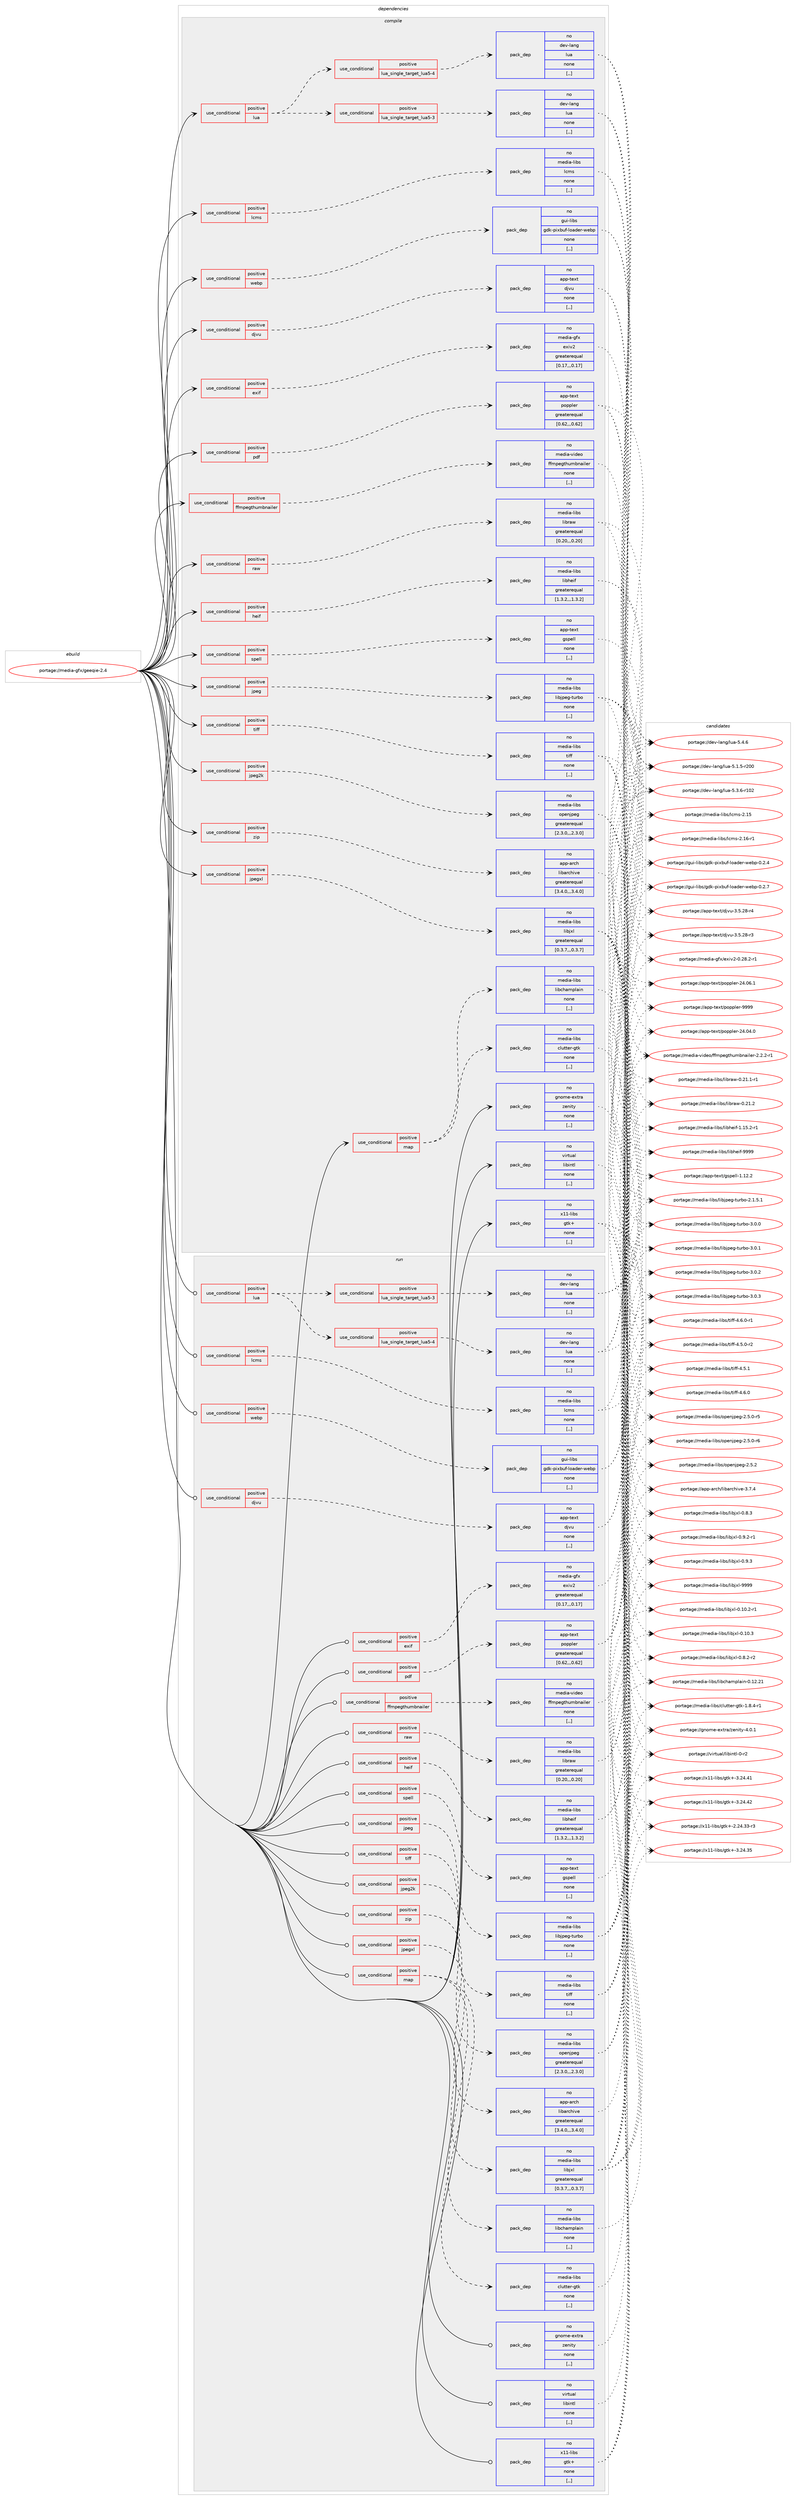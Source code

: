 digraph prolog {

# *************
# Graph options
# *************

newrank=true;
concentrate=true;
compound=true;
graph [rankdir=LR,fontname=Helvetica,fontsize=10,ranksep=1.5];#, ranksep=2.5, nodesep=0.2];
edge  [arrowhead=vee];
node  [fontname=Helvetica,fontsize=10];

# **********
# The ebuild
# **********

subgraph cluster_leftcol {
color=gray;
rank=same;
label=<<i>ebuild</i>>;
id [label="portage://media-gfx/geeqie-2.4", color=red, width=4, href="../media-gfx/geeqie-2.4.svg"];
}

# ****************
# The dependencies
# ****************

subgraph cluster_midcol {
color=gray;
label=<<i>dependencies</i>>;
subgraph cluster_compile {
fillcolor="#eeeeee";
style=filled;
label=<<i>compile</i>>;
subgraph cond70881 {
dependency281699 [label=<<TABLE BORDER="0" CELLBORDER="1" CELLSPACING="0" CELLPADDING="4"><TR><TD ROWSPAN="3" CELLPADDING="10">use_conditional</TD></TR><TR><TD>positive</TD></TR><TR><TD>djvu</TD></TR></TABLE>>, shape=none, color=red];
subgraph pack208537 {
dependency281700 [label=<<TABLE BORDER="0" CELLBORDER="1" CELLSPACING="0" CELLPADDING="4" WIDTH="220"><TR><TD ROWSPAN="6" CELLPADDING="30">pack_dep</TD></TR><TR><TD WIDTH="110">no</TD></TR><TR><TD>app-text</TD></TR><TR><TD>djvu</TD></TR><TR><TD>none</TD></TR><TR><TD>[,,]</TD></TR></TABLE>>, shape=none, color=blue];
}
dependency281699:e -> dependency281700:w [weight=20,style="dashed",arrowhead="vee"];
}
id:e -> dependency281699:w [weight=20,style="solid",arrowhead="vee"];
subgraph cond70882 {
dependency281701 [label=<<TABLE BORDER="0" CELLBORDER="1" CELLSPACING="0" CELLPADDING="4"><TR><TD ROWSPAN="3" CELLPADDING="10">use_conditional</TD></TR><TR><TD>positive</TD></TR><TR><TD>exif</TD></TR></TABLE>>, shape=none, color=red];
subgraph pack208538 {
dependency281702 [label=<<TABLE BORDER="0" CELLBORDER="1" CELLSPACING="0" CELLPADDING="4" WIDTH="220"><TR><TD ROWSPAN="6" CELLPADDING="30">pack_dep</TD></TR><TR><TD WIDTH="110">no</TD></TR><TR><TD>media-gfx</TD></TR><TR><TD>exiv2</TD></TR><TR><TD>greaterequal</TD></TR><TR><TD>[0.17,,,0.17]</TD></TR></TABLE>>, shape=none, color=blue];
}
dependency281701:e -> dependency281702:w [weight=20,style="dashed",arrowhead="vee"];
}
id:e -> dependency281701:w [weight=20,style="solid",arrowhead="vee"];
subgraph cond70883 {
dependency281703 [label=<<TABLE BORDER="0" CELLBORDER="1" CELLSPACING="0" CELLPADDING="4"><TR><TD ROWSPAN="3" CELLPADDING="10">use_conditional</TD></TR><TR><TD>positive</TD></TR><TR><TD>ffmpegthumbnailer</TD></TR></TABLE>>, shape=none, color=red];
subgraph pack208539 {
dependency281704 [label=<<TABLE BORDER="0" CELLBORDER="1" CELLSPACING="0" CELLPADDING="4" WIDTH="220"><TR><TD ROWSPAN="6" CELLPADDING="30">pack_dep</TD></TR><TR><TD WIDTH="110">no</TD></TR><TR><TD>media-video</TD></TR><TR><TD>ffmpegthumbnailer</TD></TR><TR><TD>none</TD></TR><TR><TD>[,,]</TD></TR></TABLE>>, shape=none, color=blue];
}
dependency281703:e -> dependency281704:w [weight=20,style="dashed",arrowhead="vee"];
}
id:e -> dependency281703:w [weight=20,style="solid",arrowhead="vee"];
subgraph cond70884 {
dependency281705 [label=<<TABLE BORDER="0" CELLBORDER="1" CELLSPACING="0" CELLPADDING="4"><TR><TD ROWSPAN="3" CELLPADDING="10">use_conditional</TD></TR><TR><TD>positive</TD></TR><TR><TD>heif</TD></TR></TABLE>>, shape=none, color=red];
subgraph pack208540 {
dependency281706 [label=<<TABLE BORDER="0" CELLBORDER="1" CELLSPACING="0" CELLPADDING="4" WIDTH="220"><TR><TD ROWSPAN="6" CELLPADDING="30">pack_dep</TD></TR><TR><TD WIDTH="110">no</TD></TR><TR><TD>media-libs</TD></TR><TR><TD>libheif</TD></TR><TR><TD>greaterequal</TD></TR><TR><TD>[1.3.2,,,1.3.2]</TD></TR></TABLE>>, shape=none, color=blue];
}
dependency281705:e -> dependency281706:w [weight=20,style="dashed",arrowhead="vee"];
}
id:e -> dependency281705:w [weight=20,style="solid",arrowhead="vee"];
subgraph cond70885 {
dependency281707 [label=<<TABLE BORDER="0" CELLBORDER="1" CELLSPACING="0" CELLPADDING="4"><TR><TD ROWSPAN="3" CELLPADDING="10">use_conditional</TD></TR><TR><TD>positive</TD></TR><TR><TD>jpeg</TD></TR></TABLE>>, shape=none, color=red];
subgraph pack208541 {
dependency281708 [label=<<TABLE BORDER="0" CELLBORDER="1" CELLSPACING="0" CELLPADDING="4" WIDTH="220"><TR><TD ROWSPAN="6" CELLPADDING="30">pack_dep</TD></TR><TR><TD WIDTH="110">no</TD></TR><TR><TD>media-libs</TD></TR><TR><TD>libjpeg-turbo</TD></TR><TR><TD>none</TD></TR><TR><TD>[,,]</TD></TR></TABLE>>, shape=none, color=blue];
}
dependency281707:e -> dependency281708:w [weight=20,style="dashed",arrowhead="vee"];
}
id:e -> dependency281707:w [weight=20,style="solid",arrowhead="vee"];
subgraph cond70886 {
dependency281709 [label=<<TABLE BORDER="0" CELLBORDER="1" CELLSPACING="0" CELLPADDING="4"><TR><TD ROWSPAN="3" CELLPADDING="10">use_conditional</TD></TR><TR><TD>positive</TD></TR><TR><TD>jpeg2k</TD></TR></TABLE>>, shape=none, color=red];
subgraph pack208542 {
dependency281710 [label=<<TABLE BORDER="0" CELLBORDER="1" CELLSPACING="0" CELLPADDING="4" WIDTH="220"><TR><TD ROWSPAN="6" CELLPADDING="30">pack_dep</TD></TR><TR><TD WIDTH="110">no</TD></TR><TR><TD>media-libs</TD></TR><TR><TD>openjpeg</TD></TR><TR><TD>greaterequal</TD></TR><TR><TD>[2.3.0,,,2.3.0]</TD></TR></TABLE>>, shape=none, color=blue];
}
dependency281709:e -> dependency281710:w [weight=20,style="dashed",arrowhead="vee"];
}
id:e -> dependency281709:w [weight=20,style="solid",arrowhead="vee"];
subgraph cond70887 {
dependency281711 [label=<<TABLE BORDER="0" CELLBORDER="1" CELLSPACING="0" CELLPADDING="4"><TR><TD ROWSPAN="3" CELLPADDING="10">use_conditional</TD></TR><TR><TD>positive</TD></TR><TR><TD>jpegxl</TD></TR></TABLE>>, shape=none, color=red];
subgraph pack208543 {
dependency281712 [label=<<TABLE BORDER="0" CELLBORDER="1" CELLSPACING="0" CELLPADDING="4" WIDTH="220"><TR><TD ROWSPAN="6" CELLPADDING="30">pack_dep</TD></TR><TR><TD WIDTH="110">no</TD></TR><TR><TD>media-libs</TD></TR><TR><TD>libjxl</TD></TR><TR><TD>greaterequal</TD></TR><TR><TD>[0.3.7,,,0.3.7]</TD></TR></TABLE>>, shape=none, color=blue];
}
dependency281711:e -> dependency281712:w [weight=20,style="dashed",arrowhead="vee"];
}
id:e -> dependency281711:w [weight=20,style="solid",arrowhead="vee"];
subgraph cond70888 {
dependency281713 [label=<<TABLE BORDER="0" CELLBORDER="1" CELLSPACING="0" CELLPADDING="4"><TR><TD ROWSPAN="3" CELLPADDING="10">use_conditional</TD></TR><TR><TD>positive</TD></TR><TR><TD>lcms</TD></TR></TABLE>>, shape=none, color=red];
subgraph pack208544 {
dependency281714 [label=<<TABLE BORDER="0" CELLBORDER="1" CELLSPACING="0" CELLPADDING="4" WIDTH="220"><TR><TD ROWSPAN="6" CELLPADDING="30">pack_dep</TD></TR><TR><TD WIDTH="110">no</TD></TR><TR><TD>media-libs</TD></TR><TR><TD>lcms</TD></TR><TR><TD>none</TD></TR><TR><TD>[,,]</TD></TR></TABLE>>, shape=none, color=blue];
}
dependency281713:e -> dependency281714:w [weight=20,style="dashed",arrowhead="vee"];
}
id:e -> dependency281713:w [weight=20,style="solid",arrowhead="vee"];
subgraph cond70889 {
dependency281715 [label=<<TABLE BORDER="0" CELLBORDER="1" CELLSPACING="0" CELLPADDING="4"><TR><TD ROWSPAN="3" CELLPADDING="10">use_conditional</TD></TR><TR><TD>positive</TD></TR><TR><TD>lua</TD></TR></TABLE>>, shape=none, color=red];
subgraph cond70890 {
dependency281716 [label=<<TABLE BORDER="0" CELLBORDER="1" CELLSPACING="0" CELLPADDING="4"><TR><TD ROWSPAN="3" CELLPADDING="10">use_conditional</TD></TR><TR><TD>positive</TD></TR><TR><TD>lua_single_target_lua5-3</TD></TR></TABLE>>, shape=none, color=red];
subgraph pack208545 {
dependency281717 [label=<<TABLE BORDER="0" CELLBORDER="1" CELLSPACING="0" CELLPADDING="4" WIDTH="220"><TR><TD ROWSPAN="6" CELLPADDING="30">pack_dep</TD></TR><TR><TD WIDTH="110">no</TD></TR><TR><TD>dev-lang</TD></TR><TR><TD>lua</TD></TR><TR><TD>none</TD></TR><TR><TD>[,,]</TD></TR></TABLE>>, shape=none, color=blue];
}
dependency281716:e -> dependency281717:w [weight=20,style="dashed",arrowhead="vee"];
}
dependency281715:e -> dependency281716:w [weight=20,style="dashed",arrowhead="vee"];
subgraph cond70891 {
dependency281718 [label=<<TABLE BORDER="0" CELLBORDER="1" CELLSPACING="0" CELLPADDING="4"><TR><TD ROWSPAN="3" CELLPADDING="10">use_conditional</TD></TR><TR><TD>positive</TD></TR><TR><TD>lua_single_target_lua5-4</TD></TR></TABLE>>, shape=none, color=red];
subgraph pack208546 {
dependency281719 [label=<<TABLE BORDER="0" CELLBORDER="1" CELLSPACING="0" CELLPADDING="4" WIDTH="220"><TR><TD ROWSPAN="6" CELLPADDING="30">pack_dep</TD></TR><TR><TD WIDTH="110">no</TD></TR><TR><TD>dev-lang</TD></TR><TR><TD>lua</TD></TR><TR><TD>none</TD></TR><TR><TD>[,,]</TD></TR></TABLE>>, shape=none, color=blue];
}
dependency281718:e -> dependency281719:w [weight=20,style="dashed",arrowhead="vee"];
}
dependency281715:e -> dependency281718:w [weight=20,style="dashed",arrowhead="vee"];
}
id:e -> dependency281715:w [weight=20,style="solid",arrowhead="vee"];
subgraph cond70892 {
dependency281720 [label=<<TABLE BORDER="0" CELLBORDER="1" CELLSPACING="0" CELLPADDING="4"><TR><TD ROWSPAN="3" CELLPADDING="10">use_conditional</TD></TR><TR><TD>positive</TD></TR><TR><TD>map</TD></TR></TABLE>>, shape=none, color=red];
subgraph pack208547 {
dependency281721 [label=<<TABLE BORDER="0" CELLBORDER="1" CELLSPACING="0" CELLPADDING="4" WIDTH="220"><TR><TD ROWSPAN="6" CELLPADDING="30">pack_dep</TD></TR><TR><TD WIDTH="110">no</TD></TR><TR><TD>media-libs</TD></TR><TR><TD>clutter-gtk</TD></TR><TR><TD>none</TD></TR><TR><TD>[,,]</TD></TR></TABLE>>, shape=none, color=blue];
}
dependency281720:e -> dependency281721:w [weight=20,style="dashed",arrowhead="vee"];
subgraph pack208548 {
dependency281722 [label=<<TABLE BORDER="0" CELLBORDER="1" CELLSPACING="0" CELLPADDING="4" WIDTH="220"><TR><TD ROWSPAN="6" CELLPADDING="30">pack_dep</TD></TR><TR><TD WIDTH="110">no</TD></TR><TR><TD>media-libs</TD></TR><TR><TD>libchamplain</TD></TR><TR><TD>none</TD></TR><TR><TD>[,,]</TD></TR></TABLE>>, shape=none, color=blue];
}
dependency281720:e -> dependency281722:w [weight=20,style="dashed",arrowhead="vee"];
}
id:e -> dependency281720:w [weight=20,style="solid",arrowhead="vee"];
subgraph cond70893 {
dependency281723 [label=<<TABLE BORDER="0" CELLBORDER="1" CELLSPACING="0" CELLPADDING="4"><TR><TD ROWSPAN="3" CELLPADDING="10">use_conditional</TD></TR><TR><TD>positive</TD></TR><TR><TD>pdf</TD></TR></TABLE>>, shape=none, color=red];
subgraph pack208549 {
dependency281724 [label=<<TABLE BORDER="0" CELLBORDER="1" CELLSPACING="0" CELLPADDING="4" WIDTH="220"><TR><TD ROWSPAN="6" CELLPADDING="30">pack_dep</TD></TR><TR><TD WIDTH="110">no</TD></TR><TR><TD>app-text</TD></TR><TR><TD>poppler</TD></TR><TR><TD>greaterequal</TD></TR><TR><TD>[0.62,,,0.62]</TD></TR></TABLE>>, shape=none, color=blue];
}
dependency281723:e -> dependency281724:w [weight=20,style="dashed",arrowhead="vee"];
}
id:e -> dependency281723:w [weight=20,style="solid",arrowhead="vee"];
subgraph cond70894 {
dependency281725 [label=<<TABLE BORDER="0" CELLBORDER="1" CELLSPACING="0" CELLPADDING="4"><TR><TD ROWSPAN="3" CELLPADDING="10">use_conditional</TD></TR><TR><TD>positive</TD></TR><TR><TD>raw</TD></TR></TABLE>>, shape=none, color=red];
subgraph pack208550 {
dependency281726 [label=<<TABLE BORDER="0" CELLBORDER="1" CELLSPACING="0" CELLPADDING="4" WIDTH="220"><TR><TD ROWSPAN="6" CELLPADDING="30">pack_dep</TD></TR><TR><TD WIDTH="110">no</TD></TR><TR><TD>media-libs</TD></TR><TR><TD>libraw</TD></TR><TR><TD>greaterequal</TD></TR><TR><TD>[0.20,,,0.20]</TD></TR></TABLE>>, shape=none, color=blue];
}
dependency281725:e -> dependency281726:w [weight=20,style="dashed",arrowhead="vee"];
}
id:e -> dependency281725:w [weight=20,style="solid",arrowhead="vee"];
subgraph cond70895 {
dependency281727 [label=<<TABLE BORDER="0" CELLBORDER="1" CELLSPACING="0" CELLPADDING="4"><TR><TD ROWSPAN="3" CELLPADDING="10">use_conditional</TD></TR><TR><TD>positive</TD></TR><TR><TD>spell</TD></TR></TABLE>>, shape=none, color=red];
subgraph pack208551 {
dependency281728 [label=<<TABLE BORDER="0" CELLBORDER="1" CELLSPACING="0" CELLPADDING="4" WIDTH="220"><TR><TD ROWSPAN="6" CELLPADDING="30">pack_dep</TD></TR><TR><TD WIDTH="110">no</TD></TR><TR><TD>app-text</TD></TR><TR><TD>gspell</TD></TR><TR><TD>none</TD></TR><TR><TD>[,,]</TD></TR></TABLE>>, shape=none, color=blue];
}
dependency281727:e -> dependency281728:w [weight=20,style="dashed",arrowhead="vee"];
}
id:e -> dependency281727:w [weight=20,style="solid",arrowhead="vee"];
subgraph cond70896 {
dependency281729 [label=<<TABLE BORDER="0" CELLBORDER="1" CELLSPACING="0" CELLPADDING="4"><TR><TD ROWSPAN="3" CELLPADDING="10">use_conditional</TD></TR><TR><TD>positive</TD></TR><TR><TD>tiff</TD></TR></TABLE>>, shape=none, color=red];
subgraph pack208552 {
dependency281730 [label=<<TABLE BORDER="0" CELLBORDER="1" CELLSPACING="0" CELLPADDING="4" WIDTH="220"><TR><TD ROWSPAN="6" CELLPADDING="30">pack_dep</TD></TR><TR><TD WIDTH="110">no</TD></TR><TR><TD>media-libs</TD></TR><TR><TD>tiff</TD></TR><TR><TD>none</TD></TR><TR><TD>[,,]</TD></TR></TABLE>>, shape=none, color=blue];
}
dependency281729:e -> dependency281730:w [weight=20,style="dashed",arrowhead="vee"];
}
id:e -> dependency281729:w [weight=20,style="solid",arrowhead="vee"];
subgraph cond70897 {
dependency281731 [label=<<TABLE BORDER="0" CELLBORDER="1" CELLSPACING="0" CELLPADDING="4"><TR><TD ROWSPAN="3" CELLPADDING="10">use_conditional</TD></TR><TR><TD>positive</TD></TR><TR><TD>webp</TD></TR></TABLE>>, shape=none, color=red];
subgraph pack208553 {
dependency281732 [label=<<TABLE BORDER="0" CELLBORDER="1" CELLSPACING="0" CELLPADDING="4" WIDTH="220"><TR><TD ROWSPAN="6" CELLPADDING="30">pack_dep</TD></TR><TR><TD WIDTH="110">no</TD></TR><TR><TD>gui-libs</TD></TR><TR><TD>gdk-pixbuf-loader-webp</TD></TR><TR><TD>none</TD></TR><TR><TD>[,,]</TD></TR></TABLE>>, shape=none, color=blue];
}
dependency281731:e -> dependency281732:w [weight=20,style="dashed",arrowhead="vee"];
}
id:e -> dependency281731:w [weight=20,style="solid",arrowhead="vee"];
subgraph cond70898 {
dependency281733 [label=<<TABLE BORDER="0" CELLBORDER="1" CELLSPACING="0" CELLPADDING="4"><TR><TD ROWSPAN="3" CELLPADDING="10">use_conditional</TD></TR><TR><TD>positive</TD></TR><TR><TD>zip</TD></TR></TABLE>>, shape=none, color=red];
subgraph pack208554 {
dependency281734 [label=<<TABLE BORDER="0" CELLBORDER="1" CELLSPACING="0" CELLPADDING="4" WIDTH="220"><TR><TD ROWSPAN="6" CELLPADDING="30">pack_dep</TD></TR><TR><TD WIDTH="110">no</TD></TR><TR><TD>app-arch</TD></TR><TR><TD>libarchive</TD></TR><TR><TD>greaterequal</TD></TR><TR><TD>[3.4.0,,,3.4.0]</TD></TR></TABLE>>, shape=none, color=blue];
}
dependency281733:e -> dependency281734:w [weight=20,style="dashed",arrowhead="vee"];
}
id:e -> dependency281733:w [weight=20,style="solid",arrowhead="vee"];
subgraph pack208555 {
dependency281735 [label=<<TABLE BORDER="0" CELLBORDER="1" CELLSPACING="0" CELLPADDING="4" WIDTH="220"><TR><TD ROWSPAN="6" CELLPADDING="30">pack_dep</TD></TR><TR><TD WIDTH="110">no</TD></TR><TR><TD>gnome-extra</TD></TR><TR><TD>zenity</TD></TR><TR><TD>none</TD></TR><TR><TD>[,,]</TD></TR></TABLE>>, shape=none, color=blue];
}
id:e -> dependency281735:w [weight=20,style="solid",arrowhead="vee"];
subgraph pack208556 {
dependency281736 [label=<<TABLE BORDER="0" CELLBORDER="1" CELLSPACING="0" CELLPADDING="4" WIDTH="220"><TR><TD ROWSPAN="6" CELLPADDING="30">pack_dep</TD></TR><TR><TD WIDTH="110">no</TD></TR><TR><TD>virtual</TD></TR><TR><TD>libintl</TD></TR><TR><TD>none</TD></TR><TR><TD>[,,]</TD></TR></TABLE>>, shape=none, color=blue];
}
id:e -> dependency281736:w [weight=20,style="solid",arrowhead="vee"];
subgraph pack208557 {
dependency281737 [label=<<TABLE BORDER="0" CELLBORDER="1" CELLSPACING="0" CELLPADDING="4" WIDTH="220"><TR><TD ROWSPAN="6" CELLPADDING="30">pack_dep</TD></TR><TR><TD WIDTH="110">no</TD></TR><TR><TD>x11-libs</TD></TR><TR><TD>gtk+</TD></TR><TR><TD>none</TD></TR><TR><TD>[,,]</TD></TR></TABLE>>, shape=none, color=blue];
}
id:e -> dependency281737:w [weight=20,style="solid",arrowhead="vee"];
}
subgraph cluster_compileandrun {
fillcolor="#eeeeee";
style=filled;
label=<<i>compile and run</i>>;
}
subgraph cluster_run {
fillcolor="#eeeeee";
style=filled;
label=<<i>run</i>>;
subgraph cond70899 {
dependency281738 [label=<<TABLE BORDER="0" CELLBORDER="1" CELLSPACING="0" CELLPADDING="4"><TR><TD ROWSPAN="3" CELLPADDING="10">use_conditional</TD></TR><TR><TD>positive</TD></TR><TR><TD>djvu</TD></TR></TABLE>>, shape=none, color=red];
subgraph pack208558 {
dependency281739 [label=<<TABLE BORDER="0" CELLBORDER="1" CELLSPACING="0" CELLPADDING="4" WIDTH="220"><TR><TD ROWSPAN="6" CELLPADDING="30">pack_dep</TD></TR><TR><TD WIDTH="110">no</TD></TR><TR><TD>app-text</TD></TR><TR><TD>djvu</TD></TR><TR><TD>none</TD></TR><TR><TD>[,,]</TD></TR></TABLE>>, shape=none, color=blue];
}
dependency281738:e -> dependency281739:w [weight=20,style="dashed",arrowhead="vee"];
}
id:e -> dependency281738:w [weight=20,style="solid",arrowhead="odot"];
subgraph cond70900 {
dependency281740 [label=<<TABLE BORDER="0" CELLBORDER="1" CELLSPACING="0" CELLPADDING="4"><TR><TD ROWSPAN="3" CELLPADDING="10">use_conditional</TD></TR><TR><TD>positive</TD></TR><TR><TD>exif</TD></TR></TABLE>>, shape=none, color=red];
subgraph pack208559 {
dependency281741 [label=<<TABLE BORDER="0" CELLBORDER="1" CELLSPACING="0" CELLPADDING="4" WIDTH="220"><TR><TD ROWSPAN="6" CELLPADDING="30">pack_dep</TD></TR><TR><TD WIDTH="110">no</TD></TR><TR><TD>media-gfx</TD></TR><TR><TD>exiv2</TD></TR><TR><TD>greaterequal</TD></TR><TR><TD>[0.17,,,0.17]</TD></TR></TABLE>>, shape=none, color=blue];
}
dependency281740:e -> dependency281741:w [weight=20,style="dashed",arrowhead="vee"];
}
id:e -> dependency281740:w [weight=20,style="solid",arrowhead="odot"];
subgraph cond70901 {
dependency281742 [label=<<TABLE BORDER="0" CELLBORDER="1" CELLSPACING="0" CELLPADDING="4"><TR><TD ROWSPAN="3" CELLPADDING="10">use_conditional</TD></TR><TR><TD>positive</TD></TR><TR><TD>ffmpegthumbnailer</TD></TR></TABLE>>, shape=none, color=red];
subgraph pack208560 {
dependency281743 [label=<<TABLE BORDER="0" CELLBORDER="1" CELLSPACING="0" CELLPADDING="4" WIDTH="220"><TR><TD ROWSPAN="6" CELLPADDING="30">pack_dep</TD></TR><TR><TD WIDTH="110">no</TD></TR><TR><TD>media-video</TD></TR><TR><TD>ffmpegthumbnailer</TD></TR><TR><TD>none</TD></TR><TR><TD>[,,]</TD></TR></TABLE>>, shape=none, color=blue];
}
dependency281742:e -> dependency281743:w [weight=20,style="dashed",arrowhead="vee"];
}
id:e -> dependency281742:w [weight=20,style="solid",arrowhead="odot"];
subgraph cond70902 {
dependency281744 [label=<<TABLE BORDER="0" CELLBORDER="1" CELLSPACING="0" CELLPADDING="4"><TR><TD ROWSPAN="3" CELLPADDING="10">use_conditional</TD></TR><TR><TD>positive</TD></TR><TR><TD>heif</TD></TR></TABLE>>, shape=none, color=red];
subgraph pack208561 {
dependency281745 [label=<<TABLE BORDER="0" CELLBORDER="1" CELLSPACING="0" CELLPADDING="4" WIDTH="220"><TR><TD ROWSPAN="6" CELLPADDING="30">pack_dep</TD></TR><TR><TD WIDTH="110">no</TD></TR><TR><TD>media-libs</TD></TR><TR><TD>libheif</TD></TR><TR><TD>greaterequal</TD></TR><TR><TD>[1.3.2,,,1.3.2]</TD></TR></TABLE>>, shape=none, color=blue];
}
dependency281744:e -> dependency281745:w [weight=20,style="dashed",arrowhead="vee"];
}
id:e -> dependency281744:w [weight=20,style="solid",arrowhead="odot"];
subgraph cond70903 {
dependency281746 [label=<<TABLE BORDER="0" CELLBORDER="1" CELLSPACING="0" CELLPADDING="4"><TR><TD ROWSPAN="3" CELLPADDING="10">use_conditional</TD></TR><TR><TD>positive</TD></TR><TR><TD>jpeg</TD></TR></TABLE>>, shape=none, color=red];
subgraph pack208562 {
dependency281747 [label=<<TABLE BORDER="0" CELLBORDER="1" CELLSPACING="0" CELLPADDING="4" WIDTH="220"><TR><TD ROWSPAN="6" CELLPADDING="30">pack_dep</TD></TR><TR><TD WIDTH="110">no</TD></TR><TR><TD>media-libs</TD></TR><TR><TD>libjpeg-turbo</TD></TR><TR><TD>none</TD></TR><TR><TD>[,,]</TD></TR></TABLE>>, shape=none, color=blue];
}
dependency281746:e -> dependency281747:w [weight=20,style="dashed",arrowhead="vee"];
}
id:e -> dependency281746:w [weight=20,style="solid",arrowhead="odot"];
subgraph cond70904 {
dependency281748 [label=<<TABLE BORDER="0" CELLBORDER="1" CELLSPACING="0" CELLPADDING="4"><TR><TD ROWSPAN="3" CELLPADDING="10">use_conditional</TD></TR><TR><TD>positive</TD></TR><TR><TD>jpeg2k</TD></TR></TABLE>>, shape=none, color=red];
subgraph pack208563 {
dependency281749 [label=<<TABLE BORDER="0" CELLBORDER="1" CELLSPACING="0" CELLPADDING="4" WIDTH="220"><TR><TD ROWSPAN="6" CELLPADDING="30">pack_dep</TD></TR><TR><TD WIDTH="110">no</TD></TR><TR><TD>media-libs</TD></TR><TR><TD>openjpeg</TD></TR><TR><TD>greaterequal</TD></TR><TR><TD>[2.3.0,,,2.3.0]</TD></TR></TABLE>>, shape=none, color=blue];
}
dependency281748:e -> dependency281749:w [weight=20,style="dashed",arrowhead="vee"];
}
id:e -> dependency281748:w [weight=20,style="solid",arrowhead="odot"];
subgraph cond70905 {
dependency281750 [label=<<TABLE BORDER="0" CELLBORDER="1" CELLSPACING="0" CELLPADDING="4"><TR><TD ROWSPAN="3" CELLPADDING="10">use_conditional</TD></TR><TR><TD>positive</TD></TR><TR><TD>jpegxl</TD></TR></TABLE>>, shape=none, color=red];
subgraph pack208564 {
dependency281751 [label=<<TABLE BORDER="0" CELLBORDER="1" CELLSPACING="0" CELLPADDING="4" WIDTH="220"><TR><TD ROWSPAN="6" CELLPADDING="30">pack_dep</TD></TR><TR><TD WIDTH="110">no</TD></TR><TR><TD>media-libs</TD></TR><TR><TD>libjxl</TD></TR><TR><TD>greaterequal</TD></TR><TR><TD>[0.3.7,,,0.3.7]</TD></TR></TABLE>>, shape=none, color=blue];
}
dependency281750:e -> dependency281751:w [weight=20,style="dashed",arrowhead="vee"];
}
id:e -> dependency281750:w [weight=20,style="solid",arrowhead="odot"];
subgraph cond70906 {
dependency281752 [label=<<TABLE BORDER="0" CELLBORDER="1" CELLSPACING="0" CELLPADDING="4"><TR><TD ROWSPAN="3" CELLPADDING="10">use_conditional</TD></TR><TR><TD>positive</TD></TR><TR><TD>lcms</TD></TR></TABLE>>, shape=none, color=red];
subgraph pack208565 {
dependency281753 [label=<<TABLE BORDER="0" CELLBORDER="1" CELLSPACING="0" CELLPADDING="4" WIDTH="220"><TR><TD ROWSPAN="6" CELLPADDING="30">pack_dep</TD></TR><TR><TD WIDTH="110">no</TD></TR><TR><TD>media-libs</TD></TR><TR><TD>lcms</TD></TR><TR><TD>none</TD></TR><TR><TD>[,,]</TD></TR></TABLE>>, shape=none, color=blue];
}
dependency281752:e -> dependency281753:w [weight=20,style="dashed",arrowhead="vee"];
}
id:e -> dependency281752:w [weight=20,style="solid",arrowhead="odot"];
subgraph cond70907 {
dependency281754 [label=<<TABLE BORDER="0" CELLBORDER="1" CELLSPACING="0" CELLPADDING="4"><TR><TD ROWSPAN="3" CELLPADDING="10">use_conditional</TD></TR><TR><TD>positive</TD></TR><TR><TD>lua</TD></TR></TABLE>>, shape=none, color=red];
subgraph cond70908 {
dependency281755 [label=<<TABLE BORDER="0" CELLBORDER="1" CELLSPACING="0" CELLPADDING="4"><TR><TD ROWSPAN="3" CELLPADDING="10">use_conditional</TD></TR><TR><TD>positive</TD></TR><TR><TD>lua_single_target_lua5-3</TD></TR></TABLE>>, shape=none, color=red];
subgraph pack208566 {
dependency281756 [label=<<TABLE BORDER="0" CELLBORDER="1" CELLSPACING="0" CELLPADDING="4" WIDTH="220"><TR><TD ROWSPAN="6" CELLPADDING="30">pack_dep</TD></TR><TR><TD WIDTH="110">no</TD></TR><TR><TD>dev-lang</TD></TR><TR><TD>lua</TD></TR><TR><TD>none</TD></TR><TR><TD>[,,]</TD></TR></TABLE>>, shape=none, color=blue];
}
dependency281755:e -> dependency281756:w [weight=20,style="dashed",arrowhead="vee"];
}
dependency281754:e -> dependency281755:w [weight=20,style="dashed",arrowhead="vee"];
subgraph cond70909 {
dependency281757 [label=<<TABLE BORDER="0" CELLBORDER="1" CELLSPACING="0" CELLPADDING="4"><TR><TD ROWSPAN="3" CELLPADDING="10">use_conditional</TD></TR><TR><TD>positive</TD></TR><TR><TD>lua_single_target_lua5-4</TD></TR></TABLE>>, shape=none, color=red];
subgraph pack208567 {
dependency281758 [label=<<TABLE BORDER="0" CELLBORDER="1" CELLSPACING="0" CELLPADDING="4" WIDTH="220"><TR><TD ROWSPAN="6" CELLPADDING="30">pack_dep</TD></TR><TR><TD WIDTH="110">no</TD></TR><TR><TD>dev-lang</TD></TR><TR><TD>lua</TD></TR><TR><TD>none</TD></TR><TR><TD>[,,]</TD></TR></TABLE>>, shape=none, color=blue];
}
dependency281757:e -> dependency281758:w [weight=20,style="dashed",arrowhead="vee"];
}
dependency281754:e -> dependency281757:w [weight=20,style="dashed",arrowhead="vee"];
}
id:e -> dependency281754:w [weight=20,style="solid",arrowhead="odot"];
subgraph cond70910 {
dependency281759 [label=<<TABLE BORDER="0" CELLBORDER="1" CELLSPACING="0" CELLPADDING="4"><TR><TD ROWSPAN="3" CELLPADDING="10">use_conditional</TD></TR><TR><TD>positive</TD></TR><TR><TD>map</TD></TR></TABLE>>, shape=none, color=red];
subgraph pack208568 {
dependency281760 [label=<<TABLE BORDER="0" CELLBORDER="1" CELLSPACING="0" CELLPADDING="4" WIDTH="220"><TR><TD ROWSPAN="6" CELLPADDING="30">pack_dep</TD></TR><TR><TD WIDTH="110">no</TD></TR><TR><TD>media-libs</TD></TR><TR><TD>clutter-gtk</TD></TR><TR><TD>none</TD></TR><TR><TD>[,,]</TD></TR></TABLE>>, shape=none, color=blue];
}
dependency281759:e -> dependency281760:w [weight=20,style="dashed",arrowhead="vee"];
subgraph pack208569 {
dependency281761 [label=<<TABLE BORDER="0" CELLBORDER="1" CELLSPACING="0" CELLPADDING="4" WIDTH="220"><TR><TD ROWSPAN="6" CELLPADDING="30">pack_dep</TD></TR><TR><TD WIDTH="110">no</TD></TR><TR><TD>media-libs</TD></TR><TR><TD>libchamplain</TD></TR><TR><TD>none</TD></TR><TR><TD>[,,]</TD></TR></TABLE>>, shape=none, color=blue];
}
dependency281759:e -> dependency281761:w [weight=20,style="dashed",arrowhead="vee"];
}
id:e -> dependency281759:w [weight=20,style="solid",arrowhead="odot"];
subgraph cond70911 {
dependency281762 [label=<<TABLE BORDER="0" CELLBORDER="1" CELLSPACING="0" CELLPADDING="4"><TR><TD ROWSPAN="3" CELLPADDING="10">use_conditional</TD></TR><TR><TD>positive</TD></TR><TR><TD>pdf</TD></TR></TABLE>>, shape=none, color=red];
subgraph pack208570 {
dependency281763 [label=<<TABLE BORDER="0" CELLBORDER="1" CELLSPACING="0" CELLPADDING="4" WIDTH="220"><TR><TD ROWSPAN="6" CELLPADDING="30">pack_dep</TD></TR><TR><TD WIDTH="110">no</TD></TR><TR><TD>app-text</TD></TR><TR><TD>poppler</TD></TR><TR><TD>greaterequal</TD></TR><TR><TD>[0.62,,,0.62]</TD></TR></TABLE>>, shape=none, color=blue];
}
dependency281762:e -> dependency281763:w [weight=20,style="dashed",arrowhead="vee"];
}
id:e -> dependency281762:w [weight=20,style="solid",arrowhead="odot"];
subgraph cond70912 {
dependency281764 [label=<<TABLE BORDER="0" CELLBORDER="1" CELLSPACING="0" CELLPADDING="4"><TR><TD ROWSPAN="3" CELLPADDING="10">use_conditional</TD></TR><TR><TD>positive</TD></TR><TR><TD>raw</TD></TR></TABLE>>, shape=none, color=red];
subgraph pack208571 {
dependency281765 [label=<<TABLE BORDER="0" CELLBORDER="1" CELLSPACING="0" CELLPADDING="4" WIDTH="220"><TR><TD ROWSPAN="6" CELLPADDING="30">pack_dep</TD></TR><TR><TD WIDTH="110">no</TD></TR><TR><TD>media-libs</TD></TR><TR><TD>libraw</TD></TR><TR><TD>greaterequal</TD></TR><TR><TD>[0.20,,,0.20]</TD></TR></TABLE>>, shape=none, color=blue];
}
dependency281764:e -> dependency281765:w [weight=20,style="dashed",arrowhead="vee"];
}
id:e -> dependency281764:w [weight=20,style="solid",arrowhead="odot"];
subgraph cond70913 {
dependency281766 [label=<<TABLE BORDER="0" CELLBORDER="1" CELLSPACING="0" CELLPADDING="4"><TR><TD ROWSPAN="3" CELLPADDING="10">use_conditional</TD></TR><TR><TD>positive</TD></TR><TR><TD>spell</TD></TR></TABLE>>, shape=none, color=red];
subgraph pack208572 {
dependency281767 [label=<<TABLE BORDER="0" CELLBORDER="1" CELLSPACING="0" CELLPADDING="4" WIDTH="220"><TR><TD ROWSPAN="6" CELLPADDING="30">pack_dep</TD></TR><TR><TD WIDTH="110">no</TD></TR><TR><TD>app-text</TD></TR><TR><TD>gspell</TD></TR><TR><TD>none</TD></TR><TR><TD>[,,]</TD></TR></TABLE>>, shape=none, color=blue];
}
dependency281766:e -> dependency281767:w [weight=20,style="dashed",arrowhead="vee"];
}
id:e -> dependency281766:w [weight=20,style="solid",arrowhead="odot"];
subgraph cond70914 {
dependency281768 [label=<<TABLE BORDER="0" CELLBORDER="1" CELLSPACING="0" CELLPADDING="4"><TR><TD ROWSPAN="3" CELLPADDING="10">use_conditional</TD></TR><TR><TD>positive</TD></TR><TR><TD>tiff</TD></TR></TABLE>>, shape=none, color=red];
subgraph pack208573 {
dependency281769 [label=<<TABLE BORDER="0" CELLBORDER="1" CELLSPACING="0" CELLPADDING="4" WIDTH="220"><TR><TD ROWSPAN="6" CELLPADDING="30">pack_dep</TD></TR><TR><TD WIDTH="110">no</TD></TR><TR><TD>media-libs</TD></TR><TR><TD>tiff</TD></TR><TR><TD>none</TD></TR><TR><TD>[,,]</TD></TR></TABLE>>, shape=none, color=blue];
}
dependency281768:e -> dependency281769:w [weight=20,style="dashed",arrowhead="vee"];
}
id:e -> dependency281768:w [weight=20,style="solid",arrowhead="odot"];
subgraph cond70915 {
dependency281770 [label=<<TABLE BORDER="0" CELLBORDER="1" CELLSPACING="0" CELLPADDING="4"><TR><TD ROWSPAN="3" CELLPADDING="10">use_conditional</TD></TR><TR><TD>positive</TD></TR><TR><TD>webp</TD></TR></TABLE>>, shape=none, color=red];
subgraph pack208574 {
dependency281771 [label=<<TABLE BORDER="0" CELLBORDER="1" CELLSPACING="0" CELLPADDING="4" WIDTH="220"><TR><TD ROWSPAN="6" CELLPADDING="30">pack_dep</TD></TR><TR><TD WIDTH="110">no</TD></TR><TR><TD>gui-libs</TD></TR><TR><TD>gdk-pixbuf-loader-webp</TD></TR><TR><TD>none</TD></TR><TR><TD>[,,]</TD></TR></TABLE>>, shape=none, color=blue];
}
dependency281770:e -> dependency281771:w [weight=20,style="dashed",arrowhead="vee"];
}
id:e -> dependency281770:w [weight=20,style="solid",arrowhead="odot"];
subgraph cond70916 {
dependency281772 [label=<<TABLE BORDER="0" CELLBORDER="1" CELLSPACING="0" CELLPADDING="4"><TR><TD ROWSPAN="3" CELLPADDING="10">use_conditional</TD></TR><TR><TD>positive</TD></TR><TR><TD>zip</TD></TR></TABLE>>, shape=none, color=red];
subgraph pack208575 {
dependency281773 [label=<<TABLE BORDER="0" CELLBORDER="1" CELLSPACING="0" CELLPADDING="4" WIDTH="220"><TR><TD ROWSPAN="6" CELLPADDING="30">pack_dep</TD></TR><TR><TD WIDTH="110">no</TD></TR><TR><TD>app-arch</TD></TR><TR><TD>libarchive</TD></TR><TR><TD>greaterequal</TD></TR><TR><TD>[3.4.0,,,3.4.0]</TD></TR></TABLE>>, shape=none, color=blue];
}
dependency281772:e -> dependency281773:w [weight=20,style="dashed",arrowhead="vee"];
}
id:e -> dependency281772:w [weight=20,style="solid",arrowhead="odot"];
subgraph pack208576 {
dependency281774 [label=<<TABLE BORDER="0" CELLBORDER="1" CELLSPACING="0" CELLPADDING="4" WIDTH="220"><TR><TD ROWSPAN="6" CELLPADDING="30">pack_dep</TD></TR><TR><TD WIDTH="110">no</TD></TR><TR><TD>gnome-extra</TD></TR><TR><TD>zenity</TD></TR><TR><TD>none</TD></TR><TR><TD>[,,]</TD></TR></TABLE>>, shape=none, color=blue];
}
id:e -> dependency281774:w [weight=20,style="solid",arrowhead="odot"];
subgraph pack208577 {
dependency281775 [label=<<TABLE BORDER="0" CELLBORDER="1" CELLSPACING="0" CELLPADDING="4" WIDTH="220"><TR><TD ROWSPAN="6" CELLPADDING="30">pack_dep</TD></TR><TR><TD WIDTH="110">no</TD></TR><TR><TD>virtual</TD></TR><TR><TD>libintl</TD></TR><TR><TD>none</TD></TR><TR><TD>[,,]</TD></TR></TABLE>>, shape=none, color=blue];
}
id:e -> dependency281775:w [weight=20,style="solid",arrowhead="odot"];
subgraph pack208578 {
dependency281776 [label=<<TABLE BORDER="0" CELLBORDER="1" CELLSPACING="0" CELLPADDING="4" WIDTH="220"><TR><TD ROWSPAN="6" CELLPADDING="30">pack_dep</TD></TR><TR><TD WIDTH="110">no</TD></TR><TR><TD>x11-libs</TD></TR><TR><TD>gtk+</TD></TR><TR><TD>none</TD></TR><TR><TD>[,,]</TD></TR></TABLE>>, shape=none, color=blue];
}
id:e -> dependency281776:w [weight=20,style="solid",arrowhead="odot"];
}
}

# **************
# The candidates
# **************

subgraph cluster_choices {
rank=same;
color=gray;
label=<<i>candidates</i>>;

subgraph choice208537 {
color=black;
nodesep=1;
choice971121124511610112011647100106118117455146534650564511451 [label="portage://app-text/djvu-3.5.28-r3", color=red, width=4,href="../app-text/djvu-3.5.28-r3.svg"];
choice971121124511610112011647100106118117455146534650564511452 [label="portage://app-text/djvu-3.5.28-r4", color=red, width=4,href="../app-text/djvu-3.5.28-r4.svg"];
dependency281700:e -> choice971121124511610112011647100106118117455146534650564511451:w [style=dotted,weight="100"];
dependency281700:e -> choice971121124511610112011647100106118117455146534650564511452:w [style=dotted,weight="100"];
}
subgraph choice208538 {
color=black;
nodesep=1;
choice10910110010597451031021204710112010511850454846505646504511449 [label="portage://media-gfx/exiv2-0.28.2-r1", color=red, width=4,href="../media-gfx/exiv2-0.28.2-r1.svg"];
dependency281702:e -> choice10910110010597451031021204710112010511850454846505646504511449:w [style=dotted,weight="100"];
}
subgraph choice208539 {
color=black;
nodesep=1;
choice10910110010597451181051001011114710210210911210110311610411710998110971051081011144550465046504511449 [label="portage://media-video/ffmpegthumbnailer-2.2.2-r1", color=red, width=4,href="../media-video/ffmpegthumbnailer-2.2.2-r1.svg"];
dependency281704:e -> choice10910110010597451181051001011114710210210911210110311610411710998110971051081011144550465046504511449:w [style=dotted,weight="100"];
}
subgraph choice208540 {
color=black;
nodesep=1;
choice1091011001059745108105981154710810598104101105102454946495346504511449 [label="portage://media-libs/libheif-1.15.2-r1", color=red, width=4,href="../media-libs/libheif-1.15.2-r1.svg"];
choice10910110010597451081059811547108105981041011051024557575757 [label="portage://media-libs/libheif-9999", color=red, width=4,href="../media-libs/libheif-9999.svg"];
dependency281706:e -> choice1091011001059745108105981154710810598104101105102454946495346504511449:w [style=dotted,weight="100"];
dependency281706:e -> choice10910110010597451081059811547108105981041011051024557575757:w [style=dotted,weight="100"];
}
subgraph choice208541 {
color=black;
nodesep=1;
choice109101100105974510810598115471081059810611210110345116117114981114550464946534649 [label="portage://media-libs/libjpeg-turbo-2.1.5.1", color=red, width=4,href="../media-libs/libjpeg-turbo-2.1.5.1.svg"];
choice10910110010597451081059811547108105981061121011034511611711498111455146484648 [label="portage://media-libs/libjpeg-turbo-3.0.0", color=red, width=4,href="../media-libs/libjpeg-turbo-3.0.0.svg"];
choice10910110010597451081059811547108105981061121011034511611711498111455146484649 [label="portage://media-libs/libjpeg-turbo-3.0.1", color=red, width=4,href="../media-libs/libjpeg-turbo-3.0.1.svg"];
choice10910110010597451081059811547108105981061121011034511611711498111455146484650 [label="portage://media-libs/libjpeg-turbo-3.0.2", color=red, width=4,href="../media-libs/libjpeg-turbo-3.0.2.svg"];
choice10910110010597451081059811547108105981061121011034511611711498111455146484651 [label="portage://media-libs/libjpeg-turbo-3.0.3", color=red, width=4,href="../media-libs/libjpeg-turbo-3.0.3.svg"];
dependency281708:e -> choice109101100105974510810598115471081059810611210110345116117114981114550464946534649:w [style=dotted,weight="100"];
dependency281708:e -> choice10910110010597451081059811547108105981061121011034511611711498111455146484648:w [style=dotted,weight="100"];
dependency281708:e -> choice10910110010597451081059811547108105981061121011034511611711498111455146484649:w [style=dotted,weight="100"];
dependency281708:e -> choice10910110010597451081059811547108105981061121011034511611711498111455146484650:w [style=dotted,weight="100"];
dependency281708:e -> choice10910110010597451081059811547108105981061121011034511611711498111455146484651:w [style=dotted,weight="100"];
}
subgraph choice208542 {
color=black;
nodesep=1;
choice109101100105974510810598115471111121011101061121011034550465346484511453 [label="portage://media-libs/openjpeg-2.5.0-r5", color=red, width=4,href="../media-libs/openjpeg-2.5.0-r5.svg"];
choice109101100105974510810598115471111121011101061121011034550465346484511454 [label="portage://media-libs/openjpeg-2.5.0-r6", color=red, width=4,href="../media-libs/openjpeg-2.5.0-r6.svg"];
choice10910110010597451081059811547111112101110106112101103455046534650 [label="portage://media-libs/openjpeg-2.5.2", color=red, width=4,href="../media-libs/openjpeg-2.5.2.svg"];
dependency281710:e -> choice109101100105974510810598115471111121011101061121011034550465346484511453:w [style=dotted,weight="100"];
dependency281710:e -> choice109101100105974510810598115471111121011101061121011034550465346484511454:w [style=dotted,weight="100"];
dependency281710:e -> choice10910110010597451081059811547111112101110106112101103455046534650:w [style=dotted,weight="100"];
}
subgraph choice208543 {
color=black;
nodesep=1;
choice1091011001059745108105981154710810598106120108454846494846504511449 [label="portage://media-libs/libjxl-0.10.2-r1", color=red, width=4,href="../media-libs/libjxl-0.10.2-r1.svg"];
choice109101100105974510810598115471081059810612010845484649484651 [label="portage://media-libs/libjxl-0.10.3", color=red, width=4,href="../media-libs/libjxl-0.10.3.svg"];
choice10910110010597451081059811547108105981061201084548465646504511450 [label="portage://media-libs/libjxl-0.8.2-r2", color=red, width=4,href="../media-libs/libjxl-0.8.2-r2.svg"];
choice1091011001059745108105981154710810598106120108454846564651 [label="portage://media-libs/libjxl-0.8.3", color=red, width=4,href="../media-libs/libjxl-0.8.3.svg"];
choice10910110010597451081059811547108105981061201084548465746504511449 [label="portage://media-libs/libjxl-0.9.2-r1", color=red, width=4,href="../media-libs/libjxl-0.9.2-r1.svg"];
choice1091011001059745108105981154710810598106120108454846574651 [label="portage://media-libs/libjxl-0.9.3", color=red, width=4,href="../media-libs/libjxl-0.9.3.svg"];
choice10910110010597451081059811547108105981061201084557575757 [label="portage://media-libs/libjxl-9999", color=red, width=4,href="../media-libs/libjxl-9999.svg"];
dependency281712:e -> choice1091011001059745108105981154710810598106120108454846494846504511449:w [style=dotted,weight="100"];
dependency281712:e -> choice109101100105974510810598115471081059810612010845484649484651:w [style=dotted,weight="100"];
dependency281712:e -> choice10910110010597451081059811547108105981061201084548465646504511450:w [style=dotted,weight="100"];
dependency281712:e -> choice1091011001059745108105981154710810598106120108454846564651:w [style=dotted,weight="100"];
dependency281712:e -> choice10910110010597451081059811547108105981061201084548465746504511449:w [style=dotted,weight="100"];
dependency281712:e -> choice1091011001059745108105981154710810598106120108454846574651:w [style=dotted,weight="100"];
dependency281712:e -> choice10910110010597451081059811547108105981061201084557575757:w [style=dotted,weight="100"];
}
subgraph choice208544 {
color=black;
nodesep=1;
choice10910110010597451081059811547108991091154550464953 [label="portage://media-libs/lcms-2.15", color=red, width=4,href="../media-libs/lcms-2.15.svg"];
choice109101100105974510810598115471089910911545504649544511449 [label="portage://media-libs/lcms-2.16-r1", color=red, width=4,href="../media-libs/lcms-2.16-r1.svg"];
dependency281714:e -> choice10910110010597451081059811547108991091154550464953:w [style=dotted,weight="100"];
dependency281714:e -> choice109101100105974510810598115471089910911545504649544511449:w [style=dotted,weight="100"];
}
subgraph choice208545 {
color=black;
nodesep=1;
choice1001011184510897110103471081179745534649465345114504848 [label="portage://dev-lang/lua-5.1.5-r200", color=red, width=4,href="../dev-lang/lua-5.1.5-r200.svg"];
choice1001011184510897110103471081179745534651465445114494850 [label="portage://dev-lang/lua-5.3.6-r102", color=red, width=4,href="../dev-lang/lua-5.3.6-r102.svg"];
choice10010111845108971101034710811797455346524654 [label="portage://dev-lang/lua-5.4.6", color=red, width=4,href="../dev-lang/lua-5.4.6.svg"];
dependency281717:e -> choice1001011184510897110103471081179745534649465345114504848:w [style=dotted,weight="100"];
dependency281717:e -> choice1001011184510897110103471081179745534651465445114494850:w [style=dotted,weight="100"];
dependency281717:e -> choice10010111845108971101034710811797455346524654:w [style=dotted,weight="100"];
}
subgraph choice208546 {
color=black;
nodesep=1;
choice1001011184510897110103471081179745534649465345114504848 [label="portage://dev-lang/lua-5.1.5-r200", color=red, width=4,href="../dev-lang/lua-5.1.5-r200.svg"];
choice1001011184510897110103471081179745534651465445114494850 [label="portage://dev-lang/lua-5.3.6-r102", color=red, width=4,href="../dev-lang/lua-5.3.6-r102.svg"];
choice10010111845108971101034710811797455346524654 [label="portage://dev-lang/lua-5.4.6", color=red, width=4,href="../dev-lang/lua-5.4.6.svg"];
dependency281719:e -> choice1001011184510897110103471081179745534649465345114504848:w [style=dotted,weight="100"];
dependency281719:e -> choice1001011184510897110103471081179745534651465445114494850:w [style=dotted,weight="100"];
dependency281719:e -> choice10010111845108971101034710811797455346524654:w [style=dotted,weight="100"];
}
subgraph choice208547 {
color=black;
nodesep=1;
choice1091011001059745108105981154799108117116116101114451031161074549465646524511449 [label="portage://media-libs/clutter-gtk-1.8.4-r1", color=red, width=4,href="../media-libs/clutter-gtk-1.8.4-r1.svg"];
dependency281721:e -> choice1091011001059745108105981154799108117116116101114451031161074549465646524511449:w [style=dotted,weight="100"];
}
subgraph choice208548 {
color=black;
nodesep=1;
choice10910110010597451081059811547108105989910497109112108971051104548464950465049 [label="portage://media-libs/libchamplain-0.12.21", color=red, width=4,href="../media-libs/libchamplain-0.12.21.svg"];
dependency281722:e -> choice10910110010597451081059811547108105989910497109112108971051104548464950465049:w [style=dotted,weight="100"];
}
subgraph choice208549 {
color=black;
nodesep=1;
choice9711211245116101120116471121111121121081011144550524648524648 [label="portage://app-text/poppler-24.04.0", color=red, width=4,href="../app-text/poppler-24.04.0.svg"];
choice9711211245116101120116471121111121121081011144550524648544649 [label="portage://app-text/poppler-24.06.1", color=red, width=4,href="../app-text/poppler-24.06.1.svg"];
choice9711211245116101120116471121111121121081011144557575757 [label="portage://app-text/poppler-9999", color=red, width=4,href="../app-text/poppler-9999.svg"];
dependency281724:e -> choice9711211245116101120116471121111121121081011144550524648524648:w [style=dotted,weight="100"];
dependency281724:e -> choice9711211245116101120116471121111121121081011144550524648544649:w [style=dotted,weight="100"];
dependency281724:e -> choice9711211245116101120116471121111121121081011144557575757:w [style=dotted,weight="100"];
}
subgraph choice208550 {
color=black;
nodesep=1;
choice109101100105974510810598115471081059811497119454846504946494511449 [label="portage://media-libs/libraw-0.21.1-r1", color=red, width=4,href="../media-libs/libraw-0.21.1-r1.svg"];
choice10910110010597451081059811547108105981149711945484650494650 [label="portage://media-libs/libraw-0.21.2", color=red, width=4,href="../media-libs/libraw-0.21.2.svg"];
dependency281726:e -> choice109101100105974510810598115471081059811497119454846504946494511449:w [style=dotted,weight="100"];
dependency281726:e -> choice10910110010597451081059811547108105981149711945484650494650:w [style=dotted,weight="100"];
}
subgraph choice208551 {
color=black;
nodesep=1;
choice97112112451161011201164710311511210110810845494649504650 [label="portage://app-text/gspell-1.12.2", color=red, width=4,href="../app-text/gspell-1.12.2.svg"];
dependency281728:e -> choice97112112451161011201164710311511210110810845494649504650:w [style=dotted,weight="100"];
}
subgraph choice208552 {
color=black;
nodesep=1;
choice109101100105974510810598115471161051021024552465346484511450 [label="portage://media-libs/tiff-4.5.0-r2", color=red, width=4,href="../media-libs/tiff-4.5.0-r2.svg"];
choice10910110010597451081059811547116105102102455246534649 [label="portage://media-libs/tiff-4.5.1", color=red, width=4,href="../media-libs/tiff-4.5.1.svg"];
choice10910110010597451081059811547116105102102455246544648 [label="portage://media-libs/tiff-4.6.0", color=red, width=4,href="../media-libs/tiff-4.6.0.svg"];
choice109101100105974510810598115471161051021024552465446484511449 [label="portage://media-libs/tiff-4.6.0-r1", color=red, width=4,href="../media-libs/tiff-4.6.0-r1.svg"];
dependency281730:e -> choice109101100105974510810598115471161051021024552465346484511450:w [style=dotted,weight="100"];
dependency281730:e -> choice10910110010597451081059811547116105102102455246534649:w [style=dotted,weight="100"];
dependency281730:e -> choice10910110010597451081059811547116105102102455246544648:w [style=dotted,weight="100"];
dependency281730:e -> choice109101100105974510810598115471161051021024552465446484511449:w [style=dotted,weight="100"];
}
subgraph choice208553 {
color=black;
nodesep=1;
choice103117105451081059811547103100107451121051209811710245108111971001011144511910198112454846504652 [label="portage://gui-libs/gdk-pixbuf-loader-webp-0.2.4", color=red, width=4,href="../gui-libs/gdk-pixbuf-loader-webp-0.2.4.svg"];
choice103117105451081059811547103100107451121051209811710245108111971001011144511910198112454846504655 [label="portage://gui-libs/gdk-pixbuf-loader-webp-0.2.7", color=red, width=4,href="../gui-libs/gdk-pixbuf-loader-webp-0.2.7.svg"];
dependency281732:e -> choice103117105451081059811547103100107451121051209811710245108111971001011144511910198112454846504652:w [style=dotted,weight="100"];
dependency281732:e -> choice103117105451081059811547103100107451121051209811710245108111971001011144511910198112454846504655:w [style=dotted,weight="100"];
}
subgraph choice208554 {
color=black;
nodesep=1;
choice9711211245971149910447108105989711499104105118101455146554652 [label="portage://app-arch/libarchive-3.7.4", color=red, width=4,href="../app-arch/libarchive-3.7.4.svg"];
dependency281734:e -> choice9711211245971149910447108105989711499104105118101455146554652:w [style=dotted,weight="100"];
}
subgraph choice208555 {
color=black;
nodesep=1;
choice103110111109101451011201161149747122101110105116121455246484649 [label="portage://gnome-extra/zenity-4.0.1", color=red, width=4,href="../gnome-extra/zenity-4.0.1.svg"];
dependency281735:e -> choice103110111109101451011201161149747122101110105116121455246484649:w [style=dotted,weight="100"];
}
subgraph choice208556 {
color=black;
nodesep=1;
choice11810511411611797108471081059810511011610845484511450 [label="portage://virtual/libintl-0-r2", color=red, width=4,href="../virtual/libintl-0-r2.svg"];
dependency281736:e -> choice11810511411611797108471081059810511011610845484511450:w [style=dotted,weight="100"];
}
subgraph choice208557 {
color=black;
nodesep=1;
choice12049494510810598115471031161074345504650524651514511451 [label="portage://x11-libs/gtk+-2.24.33-r3", color=red, width=4,href="../x11-libs/gtk+-2.24.33-r3.svg"];
choice1204949451081059811547103116107434551465052465153 [label="portage://x11-libs/gtk+-3.24.35", color=red, width=4,href="../x11-libs/gtk+-3.24.35.svg"];
choice1204949451081059811547103116107434551465052465249 [label="portage://x11-libs/gtk+-3.24.41", color=red, width=4,href="../x11-libs/gtk+-3.24.41.svg"];
choice1204949451081059811547103116107434551465052465250 [label="portage://x11-libs/gtk+-3.24.42", color=red, width=4,href="../x11-libs/gtk+-3.24.42.svg"];
dependency281737:e -> choice12049494510810598115471031161074345504650524651514511451:w [style=dotted,weight="100"];
dependency281737:e -> choice1204949451081059811547103116107434551465052465153:w [style=dotted,weight="100"];
dependency281737:e -> choice1204949451081059811547103116107434551465052465249:w [style=dotted,weight="100"];
dependency281737:e -> choice1204949451081059811547103116107434551465052465250:w [style=dotted,weight="100"];
}
subgraph choice208558 {
color=black;
nodesep=1;
choice971121124511610112011647100106118117455146534650564511451 [label="portage://app-text/djvu-3.5.28-r3", color=red, width=4,href="../app-text/djvu-3.5.28-r3.svg"];
choice971121124511610112011647100106118117455146534650564511452 [label="portage://app-text/djvu-3.5.28-r4", color=red, width=4,href="../app-text/djvu-3.5.28-r4.svg"];
dependency281739:e -> choice971121124511610112011647100106118117455146534650564511451:w [style=dotted,weight="100"];
dependency281739:e -> choice971121124511610112011647100106118117455146534650564511452:w [style=dotted,weight="100"];
}
subgraph choice208559 {
color=black;
nodesep=1;
choice10910110010597451031021204710112010511850454846505646504511449 [label="portage://media-gfx/exiv2-0.28.2-r1", color=red, width=4,href="../media-gfx/exiv2-0.28.2-r1.svg"];
dependency281741:e -> choice10910110010597451031021204710112010511850454846505646504511449:w [style=dotted,weight="100"];
}
subgraph choice208560 {
color=black;
nodesep=1;
choice10910110010597451181051001011114710210210911210110311610411710998110971051081011144550465046504511449 [label="portage://media-video/ffmpegthumbnailer-2.2.2-r1", color=red, width=4,href="../media-video/ffmpegthumbnailer-2.2.2-r1.svg"];
dependency281743:e -> choice10910110010597451181051001011114710210210911210110311610411710998110971051081011144550465046504511449:w [style=dotted,weight="100"];
}
subgraph choice208561 {
color=black;
nodesep=1;
choice1091011001059745108105981154710810598104101105102454946495346504511449 [label="portage://media-libs/libheif-1.15.2-r1", color=red, width=4,href="../media-libs/libheif-1.15.2-r1.svg"];
choice10910110010597451081059811547108105981041011051024557575757 [label="portage://media-libs/libheif-9999", color=red, width=4,href="../media-libs/libheif-9999.svg"];
dependency281745:e -> choice1091011001059745108105981154710810598104101105102454946495346504511449:w [style=dotted,weight="100"];
dependency281745:e -> choice10910110010597451081059811547108105981041011051024557575757:w [style=dotted,weight="100"];
}
subgraph choice208562 {
color=black;
nodesep=1;
choice109101100105974510810598115471081059810611210110345116117114981114550464946534649 [label="portage://media-libs/libjpeg-turbo-2.1.5.1", color=red, width=4,href="../media-libs/libjpeg-turbo-2.1.5.1.svg"];
choice10910110010597451081059811547108105981061121011034511611711498111455146484648 [label="portage://media-libs/libjpeg-turbo-3.0.0", color=red, width=4,href="../media-libs/libjpeg-turbo-3.0.0.svg"];
choice10910110010597451081059811547108105981061121011034511611711498111455146484649 [label="portage://media-libs/libjpeg-turbo-3.0.1", color=red, width=4,href="../media-libs/libjpeg-turbo-3.0.1.svg"];
choice10910110010597451081059811547108105981061121011034511611711498111455146484650 [label="portage://media-libs/libjpeg-turbo-3.0.2", color=red, width=4,href="../media-libs/libjpeg-turbo-3.0.2.svg"];
choice10910110010597451081059811547108105981061121011034511611711498111455146484651 [label="portage://media-libs/libjpeg-turbo-3.0.3", color=red, width=4,href="../media-libs/libjpeg-turbo-3.0.3.svg"];
dependency281747:e -> choice109101100105974510810598115471081059810611210110345116117114981114550464946534649:w [style=dotted,weight="100"];
dependency281747:e -> choice10910110010597451081059811547108105981061121011034511611711498111455146484648:w [style=dotted,weight="100"];
dependency281747:e -> choice10910110010597451081059811547108105981061121011034511611711498111455146484649:w [style=dotted,weight="100"];
dependency281747:e -> choice10910110010597451081059811547108105981061121011034511611711498111455146484650:w [style=dotted,weight="100"];
dependency281747:e -> choice10910110010597451081059811547108105981061121011034511611711498111455146484651:w [style=dotted,weight="100"];
}
subgraph choice208563 {
color=black;
nodesep=1;
choice109101100105974510810598115471111121011101061121011034550465346484511453 [label="portage://media-libs/openjpeg-2.5.0-r5", color=red, width=4,href="../media-libs/openjpeg-2.5.0-r5.svg"];
choice109101100105974510810598115471111121011101061121011034550465346484511454 [label="portage://media-libs/openjpeg-2.5.0-r6", color=red, width=4,href="../media-libs/openjpeg-2.5.0-r6.svg"];
choice10910110010597451081059811547111112101110106112101103455046534650 [label="portage://media-libs/openjpeg-2.5.2", color=red, width=4,href="../media-libs/openjpeg-2.5.2.svg"];
dependency281749:e -> choice109101100105974510810598115471111121011101061121011034550465346484511453:w [style=dotted,weight="100"];
dependency281749:e -> choice109101100105974510810598115471111121011101061121011034550465346484511454:w [style=dotted,weight="100"];
dependency281749:e -> choice10910110010597451081059811547111112101110106112101103455046534650:w [style=dotted,weight="100"];
}
subgraph choice208564 {
color=black;
nodesep=1;
choice1091011001059745108105981154710810598106120108454846494846504511449 [label="portage://media-libs/libjxl-0.10.2-r1", color=red, width=4,href="../media-libs/libjxl-0.10.2-r1.svg"];
choice109101100105974510810598115471081059810612010845484649484651 [label="portage://media-libs/libjxl-0.10.3", color=red, width=4,href="../media-libs/libjxl-0.10.3.svg"];
choice10910110010597451081059811547108105981061201084548465646504511450 [label="portage://media-libs/libjxl-0.8.2-r2", color=red, width=4,href="../media-libs/libjxl-0.8.2-r2.svg"];
choice1091011001059745108105981154710810598106120108454846564651 [label="portage://media-libs/libjxl-0.8.3", color=red, width=4,href="../media-libs/libjxl-0.8.3.svg"];
choice10910110010597451081059811547108105981061201084548465746504511449 [label="portage://media-libs/libjxl-0.9.2-r1", color=red, width=4,href="../media-libs/libjxl-0.9.2-r1.svg"];
choice1091011001059745108105981154710810598106120108454846574651 [label="portage://media-libs/libjxl-0.9.3", color=red, width=4,href="../media-libs/libjxl-0.9.3.svg"];
choice10910110010597451081059811547108105981061201084557575757 [label="portage://media-libs/libjxl-9999", color=red, width=4,href="../media-libs/libjxl-9999.svg"];
dependency281751:e -> choice1091011001059745108105981154710810598106120108454846494846504511449:w [style=dotted,weight="100"];
dependency281751:e -> choice109101100105974510810598115471081059810612010845484649484651:w [style=dotted,weight="100"];
dependency281751:e -> choice10910110010597451081059811547108105981061201084548465646504511450:w [style=dotted,weight="100"];
dependency281751:e -> choice1091011001059745108105981154710810598106120108454846564651:w [style=dotted,weight="100"];
dependency281751:e -> choice10910110010597451081059811547108105981061201084548465746504511449:w [style=dotted,weight="100"];
dependency281751:e -> choice1091011001059745108105981154710810598106120108454846574651:w [style=dotted,weight="100"];
dependency281751:e -> choice10910110010597451081059811547108105981061201084557575757:w [style=dotted,weight="100"];
}
subgraph choice208565 {
color=black;
nodesep=1;
choice10910110010597451081059811547108991091154550464953 [label="portage://media-libs/lcms-2.15", color=red, width=4,href="../media-libs/lcms-2.15.svg"];
choice109101100105974510810598115471089910911545504649544511449 [label="portage://media-libs/lcms-2.16-r1", color=red, width=4,href="../media-libs/lcms-2.16-r1.svg"];
dependency281753:e -> choice10910110010597451081059811547108991091154550464953:w [style=dotted,weight="100"];
dependency281753:e -> choice109101100105974510810598115471089910911545504649544511449:w [style=dotted,weight="100"];
}
subgraph choice208566 {
color=black;
nodesep=1;
choice1001011184510897110103471081179745534649465345114504848 [label="portage://dev-lang/lua-5.1.5-r200", color=red, width=4,href="../dev-lang/lua-5.1.5-r200.svg"];
choice1001011184510897110103471081179745534651465445114494850 [label="portage://dev-lang/lua-5.3.6-r102", color=red, width=4,href="../dev-lang/lua-5.3.6-r102.svg"];
choice10010111845108971101034710811797455346524654 [label="portage://dev-lang/lua-5.4.6", color=red, width=4,href="../dev-lang/lua-5.4.6.svg"];
dependency281756:e -> choice1001011184510897110103471081179745534649465345114504848:w [style=dotted,weight="100"];
dependency281756:e -> choice1001011184510897110103471081179745534651465445114494850:w [style=dotted,weight="100"];
dependency281756:e -> choice10010111845108971101034710811797455346524654:w [style=dotted,weight="100"];
}
subgraph choice208567 {
color=black;
nodesep=1;
choice1001011184510897110103471081179745534649465345114504848 [label="portage://dev-lang/lua-5.1.5-r200", color=red, width=4,href="../dev-lang/lua-5.1.5-r200.svg"];
choice1001011184510897110103471081179745534651465445114494850 [label="portage://dev-lang/lua-5.3.6-r102", color=red, width=4,href="../dev-lang/lua-5.3.6-r102.svg"];
choice10010111845108971101034710811797455346524654 [label="portage://dev-lang/lua-5.4.6", color=red, width=4,href="../dev-lang/lua-5.4.6.svg"];
dependency281758:e -> choice1001011184510897110103471081179745534649465345114504848:w [style=dotted,weight="100"];
dependency281758:e -> choice1001011184510897110103471081179745534651465445114494850:w [style=dotted,weight="100"];
dependency281758:e -> choice10010111845108971101034710811797455346524654:w [style=dotted,weight="100"];
}
subgraph choice208568 {
color=black;
nodesep=1;
choice1091011001059745108105981154799108117116116101114451031161074549465646524511449 [label="portage://media-libs/clutter-gtk-1.8.4-r1", color=red, width=4,href="../media-libs/clutter-gtk-1.8.4-r1.svg"];
dependency281760:e -> choice1091011001059745108105981154799108117116116101114451031161074549465646524511449:w [style=dotted,weight="100"];
}
subgraph choice208569 {
color=black;
nodesep=1;
choice10910110010597451081059811547108105989910497109112108971051104548464950465049 [label="portage://media-libs/libchamplain-0.12.21", color=red, width=4,href="../media-libs/libchamplain-0.12.21.svg"];
dependency281761:e -> choice10910110010597451081059811547108105989910497109112108971051104548464950465049:w [style=dotted,weight="100"];
}
subgraph choice208570 {
color=black;
nodesep=1;
choice9711211245116101120116471121111121121081011144550524648524648 [label="portage://app-text/poppler-24.04.0", color=red, width=4,href="../app-text/poppler-24.04.0.svg"];
choice9711211245116101120116471121111121121081011144550524648544649 [label="portage://app-text/poppler-24.06.1", color=red, width=4,href="../app-text/poppler-24.06.1.svg"];
choice9711211245116101120116471121111121121081011144557575757 [label="portage://app-text/poppler-9999", color=red, width=4,href="../app-text/poppler-9999.svg"];
dependency281763:e -> choice9711211245116101120116471121111121121081011144550524648524648:w [style=dotted,weight="100"];
dependency281763:e -> choice9711211245116101120116471121111121121081011144550524648544649:w [style=dotted,weight="100"];
dependency281763:e -> choice9711211245116101120116471121111121121081011144557575757:w [style=dotted,weight="100"];
}
subgraph choice208571 {
color=black;
nodesep=1;
choice109101100105974510810598115471081059811497119454846504946494511449 [label="portage://media-libs/libraw-0.21.1-r1", color=red, width=4,href="../media-libs/libraw-0.21.1-r1.svg"];
choice10910110010597451081059811547108105981149711945484650494650 [label="portage://media-libs/libraw-0.21.2", color=red, width=4,href="../media-libs/libraw-0.21.2.svg"];
dependency281765:e -> choice109101100105974510810598115471081059811497119454846504946494511449:w [style=dotted,weight="100"];
dependency281765:e -> choice10910110010597451081059811547108105981149711945484650494650:w [style=dotted,weight="100"];
}
subgraph choice208572 {
color=black;
nodesep=1;
choice97112112451161011201164710311511210110810845494649504650 [label="portage://app-text/gspell-1.12.2", color=red, width=4,href="../app-text/gspell-1.12.2.svg"];
dependency281767:e -> choice97112112451161011201164710311511210110810845494649504650:w [style=dotted,weight="100"];
}
subgraph choice208573 {
color=black;
nodesep=1;
choice109101100105974510810598115471161051021024552465346484511450 [label="portage://media-libs/tiff-4.5.0-r2", color=red, width=4,href="../media-libs/tiff-4.5.0-r2.svg"];
choice10910110010597451081059811547116105102102455246534649 [label="portage://media-libs/tiff-4.5.1", color=red, width=4,href="../media-libs/tiff-4.5.1.svg"];
choice10910110010597451081059811547116105102102455246544648 [label="portage://media-libs/tiff-4.6.0", color=red, width=4,href="../media-libs/tiff-4.6.0.svg"];
choice109101100105974510810598115471161051021024552465446484511449 [label="portage://media-libs/tiff-4.6.0-r1", color=red, width=4,href="../media-libs/tiff-4.6.0-r1.svg"];
dependency281769:e -> choice109101100105974510810598115471161051021024552465346484511450:w [style=dotted,weight="100"];
dependency281769:e -> choice10910110010597451081059811547116105102102455246534649:w [style=dotted,weight="100"];
dependency281769:e -> choice10910110010597451081059811547116105102102455246544648:w [style=dotted,weight="100"];
dependency281769:e -> choice109101100105974510810598115471161051021024552465446484511449:w [style=dotted,weight="100"];
}
subgraph choice208574 {
color=black;
nodesep=1;
choice103117105451081059811547103100107451121051209811710245108111971001011144511910198112454846504652 [label="portage://gui-libs/gdk-pixbuf-loader-webp-0.2.4", color=red, width=4,href="../gui-libs/gdk-pixbuf-loader-webp-0.2.4.svg"];
choice103117105451081059811547103100107451121051209811710245108111971001011144511910198112454846504655 [label="portage://gui-libs/gdk-pixbuf-loader-webp-0.2.7", color=red, width=4,href="../gui-libs/gdk-pixbuf-loader-webp-0.2.7.svg"];
dependency281771:e -> choice103117105451081059811547103100107451121051209811710245108111971001011144511910198112454846504652:w [style=dotted,weight="100"];
dependency281771:e -> choice103117105451081059811547103100107451121051209811710245108111971001011144511910198112454846504655:w [style=dotted,weight="100"];
}
subgraph choice208575 {
color=black;
nodesep=1;
choice9711211245971149910447108105989711499104105118101455146554652 [label="portage://app-arch/libarchive-3.7.4", color=red, width=4,href="../app-arch/libarchive-3.7.4.svg"];
dependency281773:e -> choice9711211245971149910447108105989711499104105118101455146554652:w [style=dotted,weight="100"];
}
subgraph choice208576 {
color=black;
nodesep=1;
choice103110111109101451011201161149747122101110105116121455246484649 [label="portage://gnome-extra/zenity-4.0.1", color=red, width=4,href="../gnome-extra/zenity-4.0.1.svg"];
dependency281774:e -> choice103110111109101451011201161149747122101110105116121455246484649:w [style=dotted,weight="100"];
}
subgraph choice208577 {
color=black;
nodesep=1;
choice11810511411611797108471081059810511011610845484511450 [label="portage://virtual/libintl-0-r2", color=red, width=4,href="../virtual/libintl-0-r2.svg"];
dependency281775:e -> choice11810511411611797108471081059810511011610845484511450:w [style=dotted,weight="100"];
}
subgraph choice208578 {
color=black;
nodesep=1;
choice12049494510810598115471031161074345504650524651514511451 [label="portage://x11-libs/gtk+-2.24.33-r3", color=red, width=4,href="../x11-libs/gtk+-2.24.33-r3.svg"];
choice1204949451081059811547103116107434551465052465153 [label="portage://x11-libs/gtk+-3.24.35", color=red, width=4,href="../x11-libs/gtk+-3.24.35.svg"];
choice1204949451081059811547103116107434551465052465249 [label="portage://x11-libs/gtk+-3.24.41", color=red, width=4,href="../x11-libs/gtk+-3.24.41.svg"];
choice1204949451081059811547103116107434551465052465250 [label="portage://x11-libs/gtk+-3.24.42", color=red, width=4,href="../x11-libs/gtk+-3.24.42.svg"];
dependency281776:e -> choice12049494510810598115471031161074345504650524651514511451:w [style=dotted,weight="100"];
dependency281776:e -> choice1204949451081059811547103116107434551465052465153:w [style=dotted,weight="100"];
dependency281776:e -> choice1204949451081059811547103116107434551465052465249:w [style=dotted,weight="100"];
dependency281776:e -> choice1204949451081059811547103116107434551465052465250:w [style=dotted,weight="100"];
}
}

}
